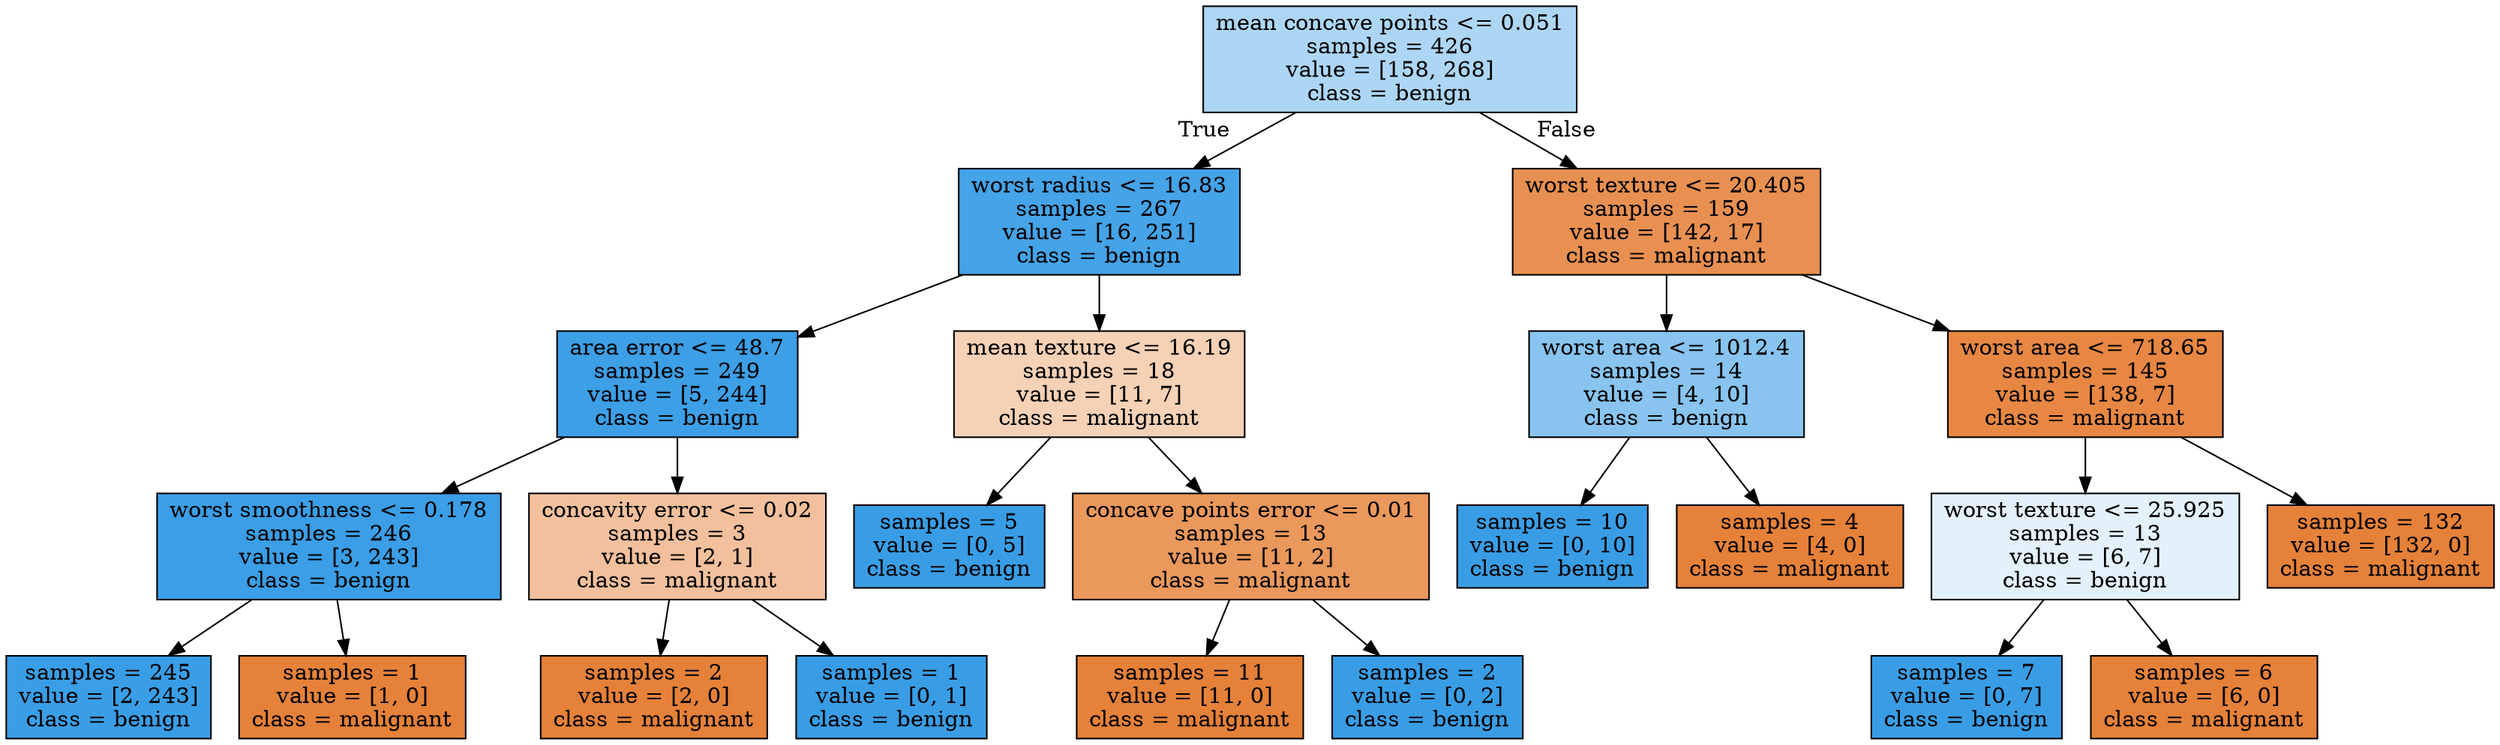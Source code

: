 digraph Tree {
node [shape=box, style="filled", color="black"] ;
0 [label="mean concave points <= 0.051\nsamples = 426\nvalue = [158, 268]\nclass = benign", fillcolor="#399de569"] ;
1 [label="worst radius <= 16.83\nsamples = 267\nvalue = [16, 251]\nclass = benign", fillcolor="#399de5ef"] ;
0 -> 1 [labeldistance=2.5, labelangle=45, headlabel="True"] ;
2 [label="area error <= 48.7\nsamples = 249\nvalue = [5, 244]\nclass = benign", fillcolor="#399de5fa"] ;
1 -> 2 ;
3 [label="worst smoothness <= 0.178\nsamples = 246\nvalue = [3, 243]\nclass = benign", fillcolor="#399de5fc"] ;
2 -> 3 ;
4 [label="samples = 245\nvalue = [2, 243]\nclass = benign", fillcolor="#399de5fd"] ;
3 -> 4 ;
5 [label="samples = 1\nvalue = [1, 0]\nclass = malignant", fillcolor="#e58139ff"] ;
3 -> 5 ;
6 [label="concavity error <= 0.02\nsamples = 3\nvalue = [2, 1]\nclass = malignant", fillcolor="#e581397f"] ;
2 -> 6 ;
7 [label="samples = 2\nvalue = [2, 0]\nclass = malignant", fillcolor="#e58139ff"] ;
6 -> 7 ;
8 [label="samples = 1\nvalue = [0, 1]\nclass = benign", fillcolor="#399de5ff"] ;
6 -> 8 ;
9 [label="mean texture <= 16.19\nsamples = 18\nvalue = [11, 7]\nclass = malignant", fillcolor="#e581395d"] ;
1 -> 9 ;
10 [label="samples = 5\nvalue = [0, 5]\nclass = benign", fillcolor="#399de5ff"] ;
9 -> 10 ;
11 [label="concave points error <= 0.01\nsamples = 13\nvalue = [11, 2]\nclass = malignant", fillcolor="#e58139d1"] ;
9 -> 11 ;
12 [label="samples = 11\nvalue = [11, 0]\nclass = malignant", fillcolor="#e58139ff"] ;
11 -> 12 ;
13 [label="samples = 2\nvalue = [0, 2]\nclass = benign", fillcolor="#399de5ff"] ;
11 -> 13 ;
14 [label="worst texture <= 20.405\nsamples = 159\nvalue = [142, 17]\nclass = malignant", fillcolor="#e58139e0"] ;
0 -> 14 [labeldistance=2.5, labelangle=-45, headlabel="False"] ;
15 [label="worst area <= 1012.4\nsamples = 14\nvalue = [4, 10]\nclass = benign", fillcolor="#399de599"] ;
14 -> 15 ;
16 [label="samples = 10\nvalue = [0, 10]\nclass = benign", fillcolor="#399de5ff"] ;
15 -> 16 ;
17 [label="samples = 4\nvalue = [4, 0]\nclass = malignant", fillcolor="#e58139ff"] ;
15 -> 17 ;
18 [label="worst area <= 718.65\nsamples = 145\nvalue = [138, 7]\nclass = malignant", fillcolor="#e58139f2"] ;
14 -> 18 ;
19 [label="worst texture <= 25.925\nsamples = 13\nvalue = [6, 7]\nclass = benign", fillcolor="#399de524"] ;
18 -> 19 ;
20 [label="samples = 7\nvalue = [0, 7]\nclass = benign", fillcolor="#399de5ff"] ;
19 -> 20 ;
21 [label="samples = 6\nvalue = [6, 0]\nclass = malignant", fillcolor="#e58139ff"] ;
19 -> 21 ;
22 [label="samples = 132\nvalue = [132, 0]\nclass = malignant", fillcolor="#e58139ff"] ;
18 -> 22 ;
}